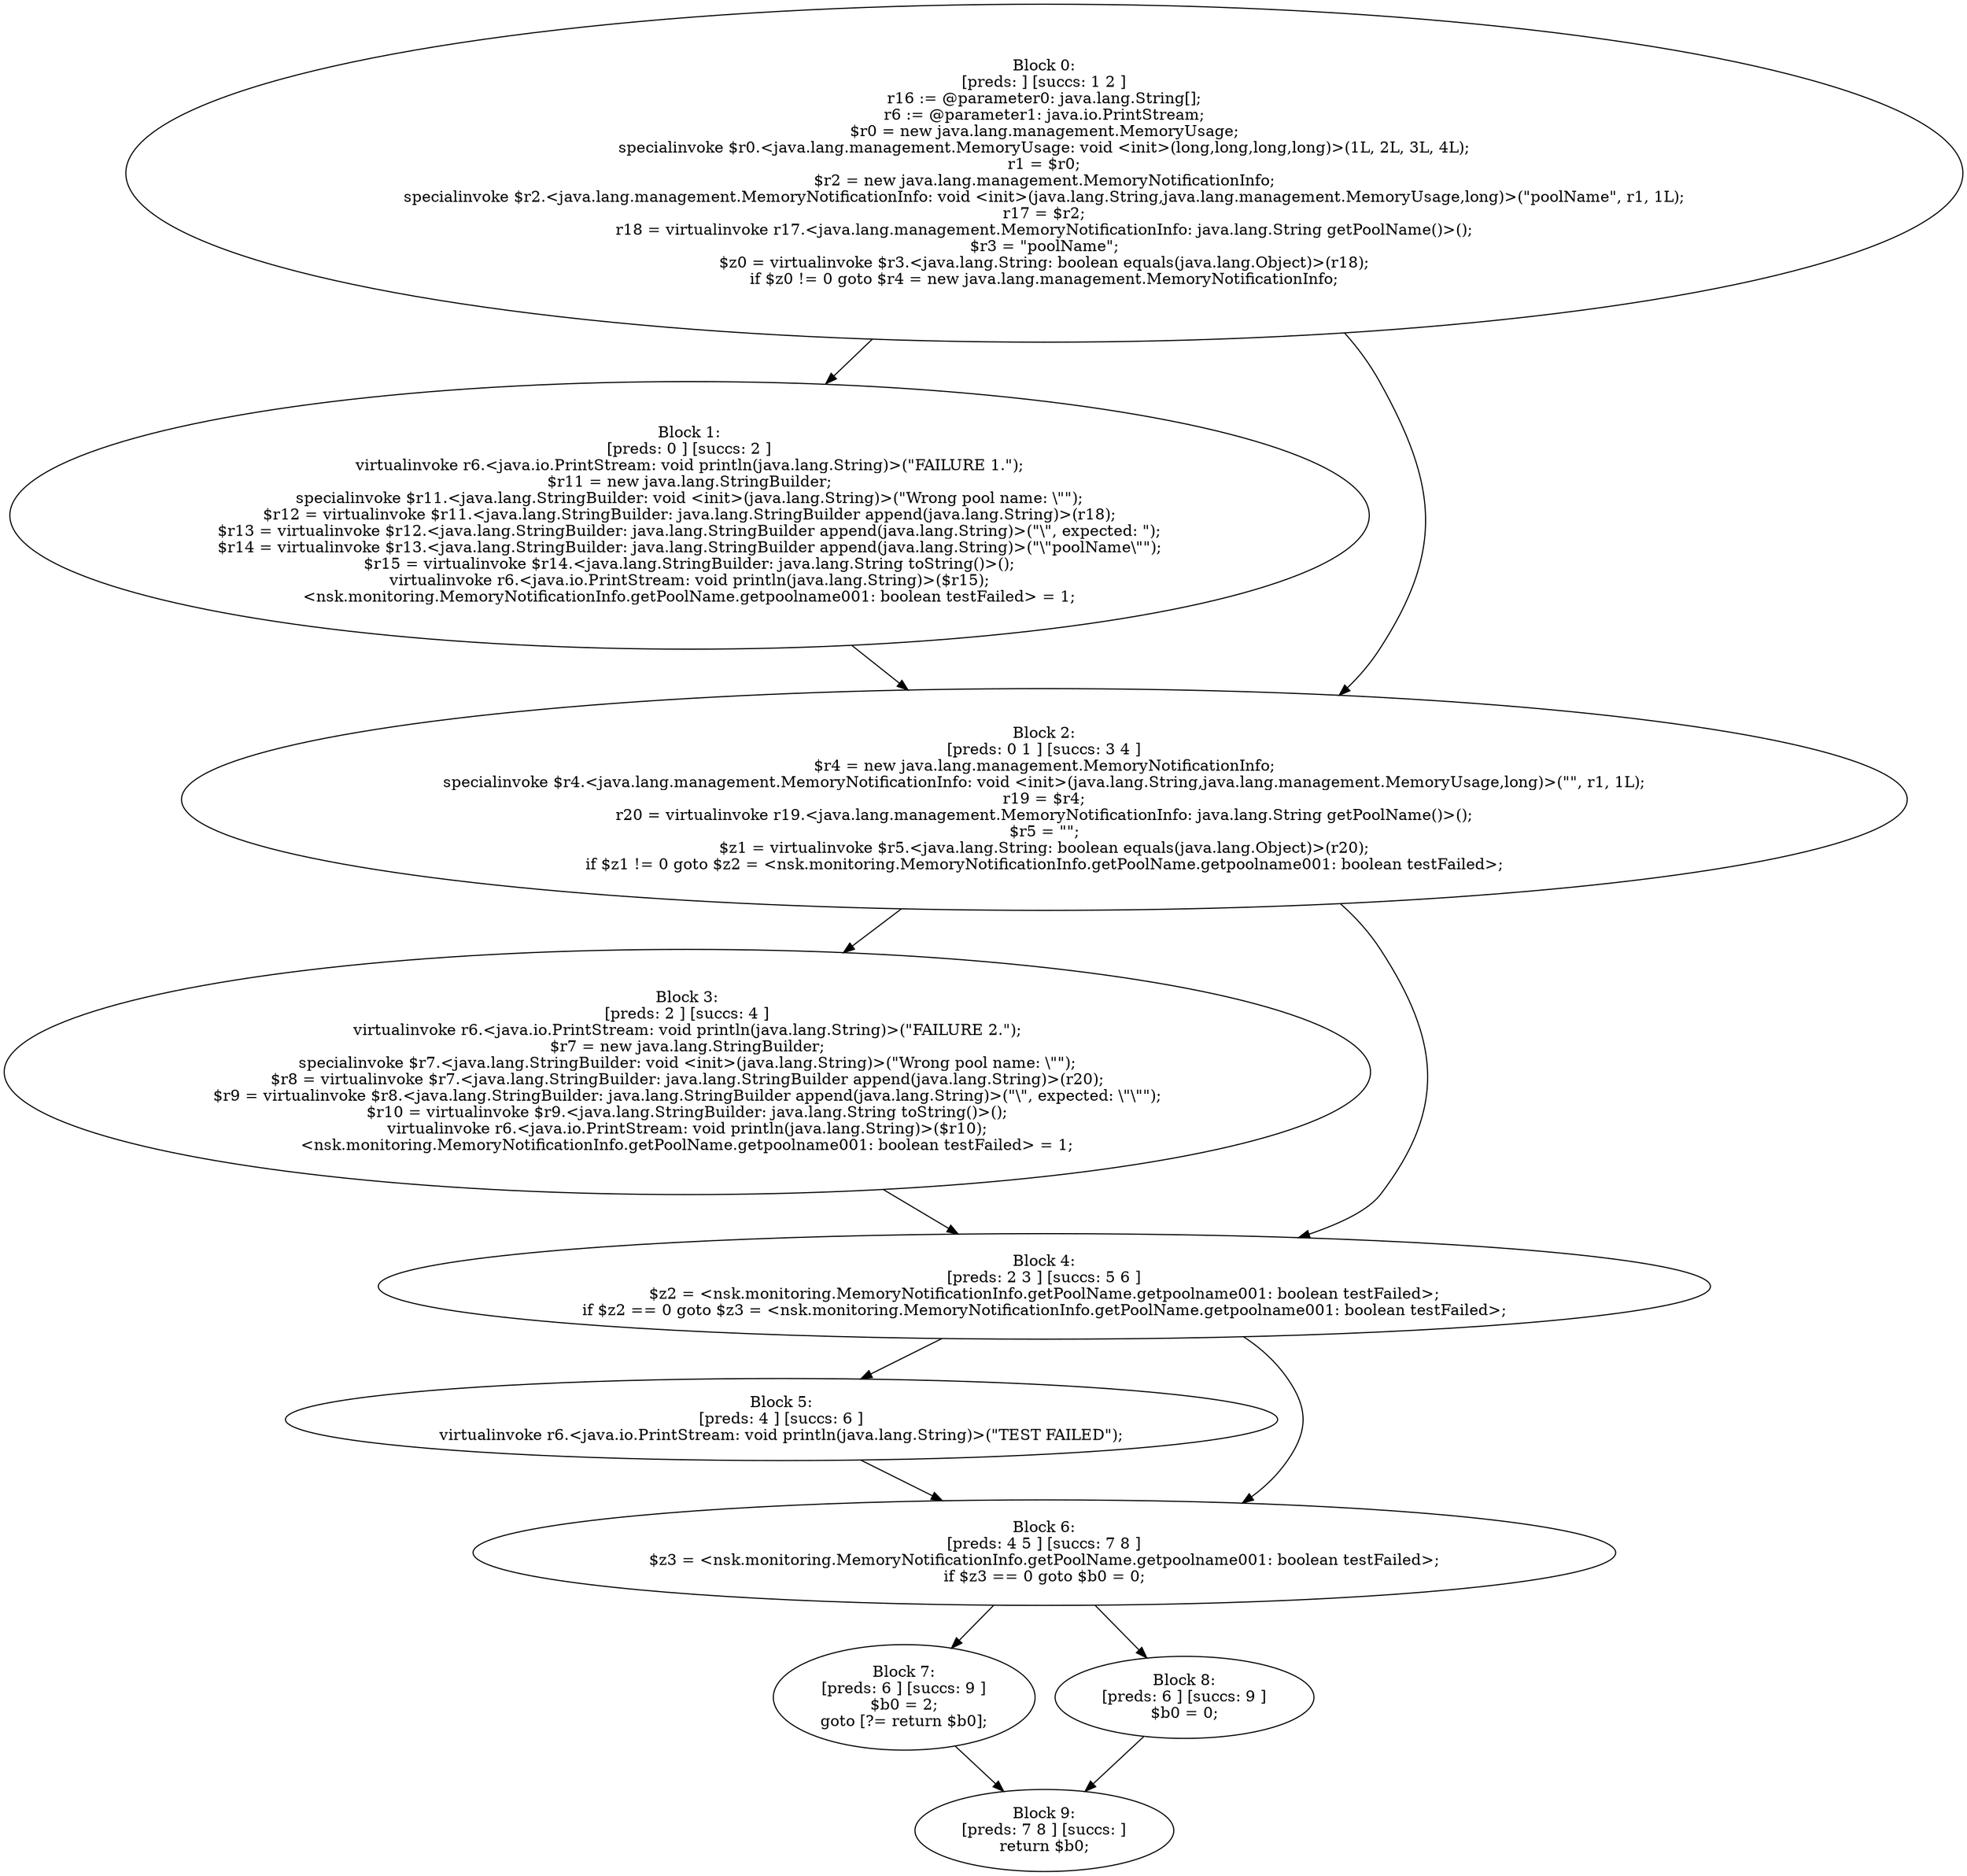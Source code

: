 digraph "unitGraph" {
    "Block 0:
[preds: ] [succs: 1 2 ]
r16 := @parameter0: java.lang.String[];
r6 := @parameter1: java.io.PrintStream;
$r0 = new java.lang.management.MemoryUsage;
specialinvoke $r0.<java.lang.management.MemoryUsage: void <init>(long,long,long,long)>(1L, 2L, 3L, 4L);
r1 = $r0;
$r2 = new java.lang.management.MemoryNotificationInfo;
specialinvoke $r2.<java.lang.management.MemoryNotificationInfo: void <init>(java.lang.String,java.lang.management.MemoryUsage,long)>(\"poolName\", r1, 1L);
r17 = $r2;
r18 = virtualinvoke r17.<java.lang.management.MemoryNotificationInfo: java.lang.String getPoolName()>();
$r3 = \"poolName\";
$z0 = virtualinvoke $r3.<java.lang.String: boolean equals(java.lang.Object)>(r18);
if $z0 != 0 goto $r4 = new java.lang.management.MemoryNotificationInfo;
"
    "Block 1:
[preds: 0 ] [succs: 2 ]
virtualinvoke r6.<java.io.PrintStream: void println(java.lang.String)>(\"FAILURE 1.\");
$r11 = new java.lang.StringBuilder;
specialinvoke $r11.<java.lang.StringBuilder: void <init>(java.lang.String)>(\"Wrong pool name: \\\"\");
$r12 = virtualinvoke $r11.<java.lang.StringBuilder: java.lang.StringBuilder append(java.lang.String)>(r18);
$r13 = virtualinvoke $r12.<java.lang.StringBuilder: java.lang.StringBuilder append(java.lang.String)>(\"\\\", expected: \");
$r14 = virtualinvoke $r13.<java.lang.StringBuilder: java.lang.StringBuilder append(java.lang.String)>(\"\\\"poolName\\\"\");
$r15 = virtualinvoke $r14.<java.lang.StringBuilder: java.lang.String toString()>();
virtualinvoke r6.<java.io.PrintStream: void println(java.lang.String)>($r15);
<nsk.monitoring.MemoryNotificationInfo.getPoolName.getpoolname001: boolean testFailed> = 1;
"
    "Block 2:
[preds: 0 1 ] [succs: 3 4 ]
$r4 = new java.lang.management.MemoryNotificationInfo;
specialinvoke $r4.<java.lang.management.MemoryNotificationInfo: void <init>(java.lang.String,java.lang.management.MemoryUsage,long)>(\"\", r1, 1L);
r19 = $r4;
r20 = virtualinvoke r19.<java.lang.management.MemoryNotificationInfo: java.lang.String getPoolName()>();
$r5 = \"\";
$z1 = virtualinvoke $r5.<java.lang.String: boolean equals(java.lang.Object)>(r20);
if $z1 != 0 goto $z2 = <nsk.monitoring.MemoryNotificationInfo.getPoolName.getpoolname001: boolean testFailed>;
"
    "Block 3:
[preds: 2 ] [succs: 4 ]
virtualinvoke r6.<java.io.PrintStream: void println(java.lang.String)>(\"FAILURE 2.\");
$r7 = new java.lang.StringBuilder;
specialinvoke $r7.<java.lang.StringBuilder: void <init>(java.lang.String)>(\"Wrong pool name: \\\"\");
$r8 = virtualinvoke $r7.<java.lang.StringBuilder: java.lang.StringBuilder append(java.lang.String)>(r20);
$r9 = virtualinvoke $r8.<java.lang.StringBuilder: java.lang.StringBuilder append(java.lang.String)>(\"\\\", expected: \\\"\\\"\");
$r10 = virtualinvoke $r9.<java.lang.StringBuilder: java.lang.String toString()>();
virtualinvoke r6.<java.io.PrintStream: void println(java.lang.String)>($r10);
<nsk.monitoring.MemoryNotificationInfo.getPoolName.getpoolname001: boolean testFailed> = 1;
"
    "Block 4:
[preds: 2 3 ] [succs: 5 6 ]
$z2 = <nsk.monitoring.MemoryNotificationInfo.getPoolName.getpoolname001: boolean testFailed>;
if $z2 == 0 goto $z3 = <nsk.monitoring.MemoryNotificationInfo.getPoolName.getpoolname001: boolean testFailed>;
"
    "Block 5:
[preds: 4 ] [succs: 6 ]
virtualinvoke r6.<java.io.PrintStream: void println(java.lang.String)>(\"TEST FAILED\");
"
    "Block 6:
[preds: 4 5 ] [succs: 7 8 ]
$z3 = <nsk.monitoring.MemoryNotificationInfo.getPoolName.getpoolname001: boolean testFailed>;
if $z3 == 0 goto $b0 = 0;
"
    "Block 7:
[preds: 6 ] [succs: 9 ]
$b0 = 2;
goto [?= return $b0];
"
    "Block 8:
[preds: 6 ] [succs: 9 ]
$b0 = 0;
"
    "Block 9:
[preds: 7 8 ] [succs: ]
return $b0;
"
    "Block 0:
[preds: ] [succs: 1 2 ]
r16 := @parameter0: java.lang.String[];
r6 := @parameter1: java.io.PrintStream;
$r0 = new java.lang.management.MemoryUsage;
specialinvoke $r0.<java.lang.management.MemoryUsage: void <init>(long,long,long,long)>(1L, 2L, 3L, 4L);
r1 = $r0;
$r2 = new java.lang.management.MemoryNotificationInfo;
specialinvoke $r2.<java.lang.management.MemoryNotificationInfo: void <init>(java.lang.String,java.lang.management.MemoryUsage,long)>(\"poolName\", r1, 1L);
r17 = $r2;
r18 = virtualinvoke r17.<java.lang.management.MemoryNotificationInfo: java.lang.String getPoolName()>();
$r3 = \"poolName\";
$z0 = virtualinvoke $r3.<java.lang.String: boolean equals(java.lang.Object)>(r18);
if $z0 != 0 goto $r4 = new java.lang.management.MemoryNotificationInfo;
"->"Block 1:
[preds: 0 ] [succs: 2 ]
virtualinvoke r6.<java.io.PrintStream: void println(java.lang.String)>(\"FAILURE 1.\");
$r11 = new java.lang.StringBuilder;
specialinvoke $r11.<java.lang.StringBuilder: void <init>(java.lang.String)>(\"Wrong pool name: \\\"\");
$r12 = virtualinvoke $r11.<java.lang.StringBuilder: java.lang.StringBuilder append(java.lang.String)>(r18);
$r13 = virtualinvoke $r12.<java.lang.StringBuilder: java.lang.StringBuilder append(java.lang.String)>(\"\\\", expected: \");
$r14 = virtualinvoke $r13.<java.lang.StringBuilder: java.lang.StringBuilder append(java.lang.String)>(\"\\\"poolName\\\"\");
$r15 = virtualinvoke $r14.<java.lang.StringBuilder: java.lang.String toString()>();
virtualinvoke r6.<java.io.PrintStream: void println(java.lang.String)>($r15);
<nsk.monitoring.MemoryNotificationInfo.getPoolName.getpoolname001: boolean testFailed> = 1;
";
    "Block 0:
[preds: ] [succs: 1 2 ]
r16 := @parameter0: java.lang.String[];
r6 := @parameter1: java.io.PrintStream;
$r0 = new java.lang.management.MemoryUsage;
specialinvoke $r0.<java.lang.management.MemoryUsage: void <init>(long,long,long,long)>(1L, 2L, 3L, 4L);
r1 = $r0;
$r2 = new java.lang.management.MemoryNotificationInfo;
specialinvoke $r2.<java.lang.management.MemoryNotificationInfo: void <init>(java.lang.String,java.lang.management.MemoryUsage,long)>(\"poolName\", r1, 1L);
r17 = $r2;
r18 = virtualinvoke r17.<java.lang.management.MemoryNotificationInfo: java.lang.String getPoolName()>();
$r3 = \"poolName\";
$z0 = virtualinvoke $r3.<java.lang.String: boolean equals(java.lang.Object)>(r18);
if $z0 != 0 goto $r4 = new java.lang.management.MemoryNotificationInfo;
"->"Block 2:
[preds: 0 1 ] [succs: 3 4 ]
$r4 = new java.lang.management.MemoryNotificationInfo;
specialinvoke $r4.<java.lang.management.MemoryNotificationInfo: void <init>(java.lang.String,java.lang.management.MemoryUsage,long)>(\"\", r1, 1L);
r19 = $r4;
r20 = virtualinvoke r19.<java.lang.management.MemoryNotificationInfo: java.lang.String getPoolName()>();
$r5 = \"\";
$z1 = virtualinvoke $r5.<java.lang.String: boolean equals(java.lang.Object)>(r20);
if $z1 != 0 goto $z2 = <nsk.monitoring.MemoryNotificationInfo.getPoolName.getpoolname001: boolean testFailed>;
";
    "Block 1:
[preds: 0 ] [succs: 2 ]
virtualinvoke r6.<java.io.PrintStream: void println(java.lang.String)>(\"FAILURE 1.\");
$r11 = new java.lang.StringBuilder;
specialinvoke $r11.<java.lang.StringBuilder: void <init>(java.lang.String)>(\"Wrong pool name: \\\"\");
$r12 = virtualinvoke $r11.<java.lang.StringBuilder: java.lang.StringBuilder append(java.lang.String)>(r18);
$r13 = virtualinvoke $r12.<java.lang.StringBuilder: java.lang.StringBuilder append(java.lang.String)>(\"\\\", expected: \");
$r14 = virtualinvoke $r13.<java.lang.StringBuilder: java.lang.StringBuilder append(java.lang.String)>(\"\\\"poolName\\\"\");
$r15 = virtualinvoke $r14.<java.lang.StringBuilder: java.lang.String toString()>();
virtualinvoke r6.<java.io.PrintStream: void println(java.lang.String)>($r15);
<nsk.monitoring.MemoryNotificationInfo.getPoolName.getpoolname001: boolean testFailed> = 1;
"->"Block 2:
[preds: 0 1 ] [succs: 3 4 ]
$r4 = new java.lang.management.MemoryNotificationInfo;
specialinvoke $r4.<java.lang.management.MemoryNotificationInfo: void <init>(java.lang.String,java.lang.management.MemoryUsage,long)>(\"\", r1, 1L);
r19 = $r4;
r20 = virtualinvoke r19.<java.lang.management.MemoryNotificationInfo: java.lang.String getPoolName()>();
$r5 = \"\";
$z1 = virtualinvoke $r5.<java.lang.String: boolean equals(java.lang.Object)>(r20);
if $z1 != 0 goto $z2 = <nsk.monitoring.MemoryNotificationInfo.getPoolName.getpoolname001: boolean testFailed>;
";
    "Block 2:
[preds: 0 1 ] [succs: 3 4 ]
$r4 = new java.lang.management.MemoryNotificationInfo;
specialinvoke $r4.<java.lang.management.MemoryNotificationInfo: void <init>(java.lang.String,java.lang.management.MemoryUsage,long)>(\"\", r1, 1L);
r19 = $r4;
r20 = virtualinvoke r19.<java.lang.management.MemoryNotificationInfo: java.lang.String getPoolName()>();
$r5 = \"\";
$z1 = virtualinvoke $r5.<java.lang.String: boolean equals(java.lang.Object)>(r20);
if $z1 != 0 goto $z2 = <nsk.monitoring.MemoryNotificationInfo.getPoolName.getpoolname001: boolean testFailed>;
"->"Block 3:
[preds: 2 ] [succs: 4 ]
virtualinvoke r6.<java.io.PrintStream: void println(java.lang.String)>(\"FAILURE 2.\");
$r7 = new java.lang.StringBuilder;
specialinvoke $r7.<java.lang.StringBuilder: void <init>(java.lang.String)>(\"Wrong pool name: \\\"\");
$r8 = virtualinvoke $r7.<java.lang.StringBuilder: java.lang.StringBuilder append(java.lang.String)>(r20);
$r9 = virtualinvoke $r8.<java.lang.StringBuilder: java.lang.StringBuilder append(java.lang.String)>(\"\\\", expected: \\\"\\\"\");
$r10 = virtualinvoke $r9.<java.lang.StringBuilder: java.lang.String toString()>();
virtualinvoke r6.<java.io.PrintStream: void println(java.lang.String)>($r10);
<nsk.monitoring.MemoryNotificationInfo.getPoolName.getpoolname001: boolean testFailed> = 1;
";
    "Block 2:
[preds: 0 1 ] [succs: 3 4 ]
$r4 = new java.lang.management.MemoryNotificationInfo;
specialinvoke $r4.<java.lang.management.MemoryNotificationInfo: void <init>(java.lang.String,java.lang.management.MemoryUsage,long)>(\"\", r1, 1L);
r19 = $r4;
r20 = virtualinvoke r19.<java.lang.management.MemoryNotificationInfo: java.lang.String getPoolName()>();
$r5 = \"\";
$z1 = virtualinvoke $r5.<java.lang.String: boolean equals(java.lang.Object)>(r20);
if $z1 != 0 goto $z2 = <nsk.monitoring.MemoryNotificationInfo.getPoolName.getpoolname001: boolean testFailed>;
"->"Block 4:
[preds: 2 3 ] [succs: 5 6 ]
$z2 = <nsk.monitoring.MemoryNotificationInfo.getPoolName.getpoolname001: boolean testFailed>;
if $z2 == 0 goto $z3 = <nsk.monitoring.MemoryNotificationInfo.getPoolName.getpoolname001: boolean testFailed>;
";
    "Block 3:
[preds: 2 ] [succs: 4 ]
virtualinvoke r6.<java.io.PrintStream: void println(java.lang.String)>(\"FAILURE 2.\");
$r7 = new java.lang.StringBuilder;
specialinvoke $r7.<java.lang.StringBuilder: void <init>(java.lang.String)>(\"Wrong pool name: \\\"\");
$r8 = virtualinvoke $r7.<java.lang.StringBuilder: java.lang.StringBuilder append(java.lang.String)>(r20);
$r9 = virtualinvoke $r8.<java.lang.StringBuilder: java.lang.StringBuilder append(java.lang.String)>(\"\\\", expected: \\\"\\\"\");
$r10 = virtualinvoke $r9.<java.lang.StringBuilder: java.lang.String toString()>();
virtualinvoke r6.<java.io.PrintStream: void println(java.lang.String)>($r10);
<nsk.monitoring.MemoryNotificationInfo.getPoolName.getpoolname001: boolean testFailed> = 1;
"->"Block 4:
[preds: 2 3 ] [succs: 5 6 ]
$z2 = <nsk.monitoring.MemoryNotificationInfo.getPoolName.getpoolname001: boolean testFailed>;
if $z2 == 0 goto $z3 = <nsk.monitoring.MemoryNotificationInfo.getPoolName.getpoolname001: boolean testFailed>;
";
    "Block 4:
[preds: 2 3 ] [succs: 5 6 ]
$z2 = <nsk.monitoring.MemoryNotificationInfo.getPoolName.getpoolname001: boolean testFailed>;
if $z2 == 0 goto $z3 = <nsk.monitoring.MemoryNotificationInfo.getPoolName.getpoolname001: boolean testFailed>;
"->"Block 5:
[preds: 4 ] [succs: 6 ]
virtualinvoke r6.<java.io.PrintStream: void println(java.lang.String)>(\"TEST FAILED\");
";
    "Block 4:
[preds: 2 3 ] [succs: 5 6 ]
$z2 = <nsk.monitoring.MemoryNotificationInfo.getPoolName.getpoolname001: boolean testFailed>;
if $z2 == 0 goto $z3 = <nsk.monitoring.MemoryNotificationInfo.getPoolName.getpoolname001: boolean testFailed>;
"->"Block 6:
[preds: 4 5 ] [succs: 7 8 ]
$z3 = <nsk.monitoring.MemoryNotificationInfo.getPoolName.getpoolname001: boolean testFailed>;
if $z3 == 0 goto $b0 = 0;
";
    "Block 5:
[preds: 4 ] [succs: 6 ]
virtualinvoke r6.<java.io.PrintStream: void println(java.lang.String)>(\"TEST FAILED\");
"->"Block 6:
[preds: 4 5 ] [succs: 7 8 ]
$z3 = <nsk.monitoring.MemoryNotificationInfo.getPoolName.getpoolname001: boolean testFailed>;
if $z3 == 0 goto $b0 = 0;
";
    "Block 6:
[preds: 4 5 ] [succs: 7 8 ]
$z3 = <nsk.monitoring.MemoryNotificationInfo.getPoolName.getpoolname001: boolean testFailed>;
if $z3 == 0 goto $b0 = 0;
"->"Block 7:
[preds: 6 ] [succs: 9 ]
$b0 = 2;
goto [?= return $b0];
";
    "Block 6:
[preds: 4 5 ] [succs: 7 8 ]
$z3 = <nsk.monitoring.MemoryNotificationInfo.getPoolName.getpoolname001: boolean testFailed>;
if $z3 == 0 goto $b0 = 0;
"->"Block 8:
[preds: 6 ] [succs: 9 ]
$b0 = 0;
";
    "Block 7:
[preds: 6 ] [succs: 9 ]
$b0 = 2;
goto [?= return $b0];
"->"Block 9:
[preds: 7 8 ] [succs: ]
return $b0;
";
    "Block 8:
[preds: 6 ] [succs: 9 ]
$b0 = 0;
"->"Block 9:
[preds: 7 8 ] [succs: ]
return $b0;
";
}

